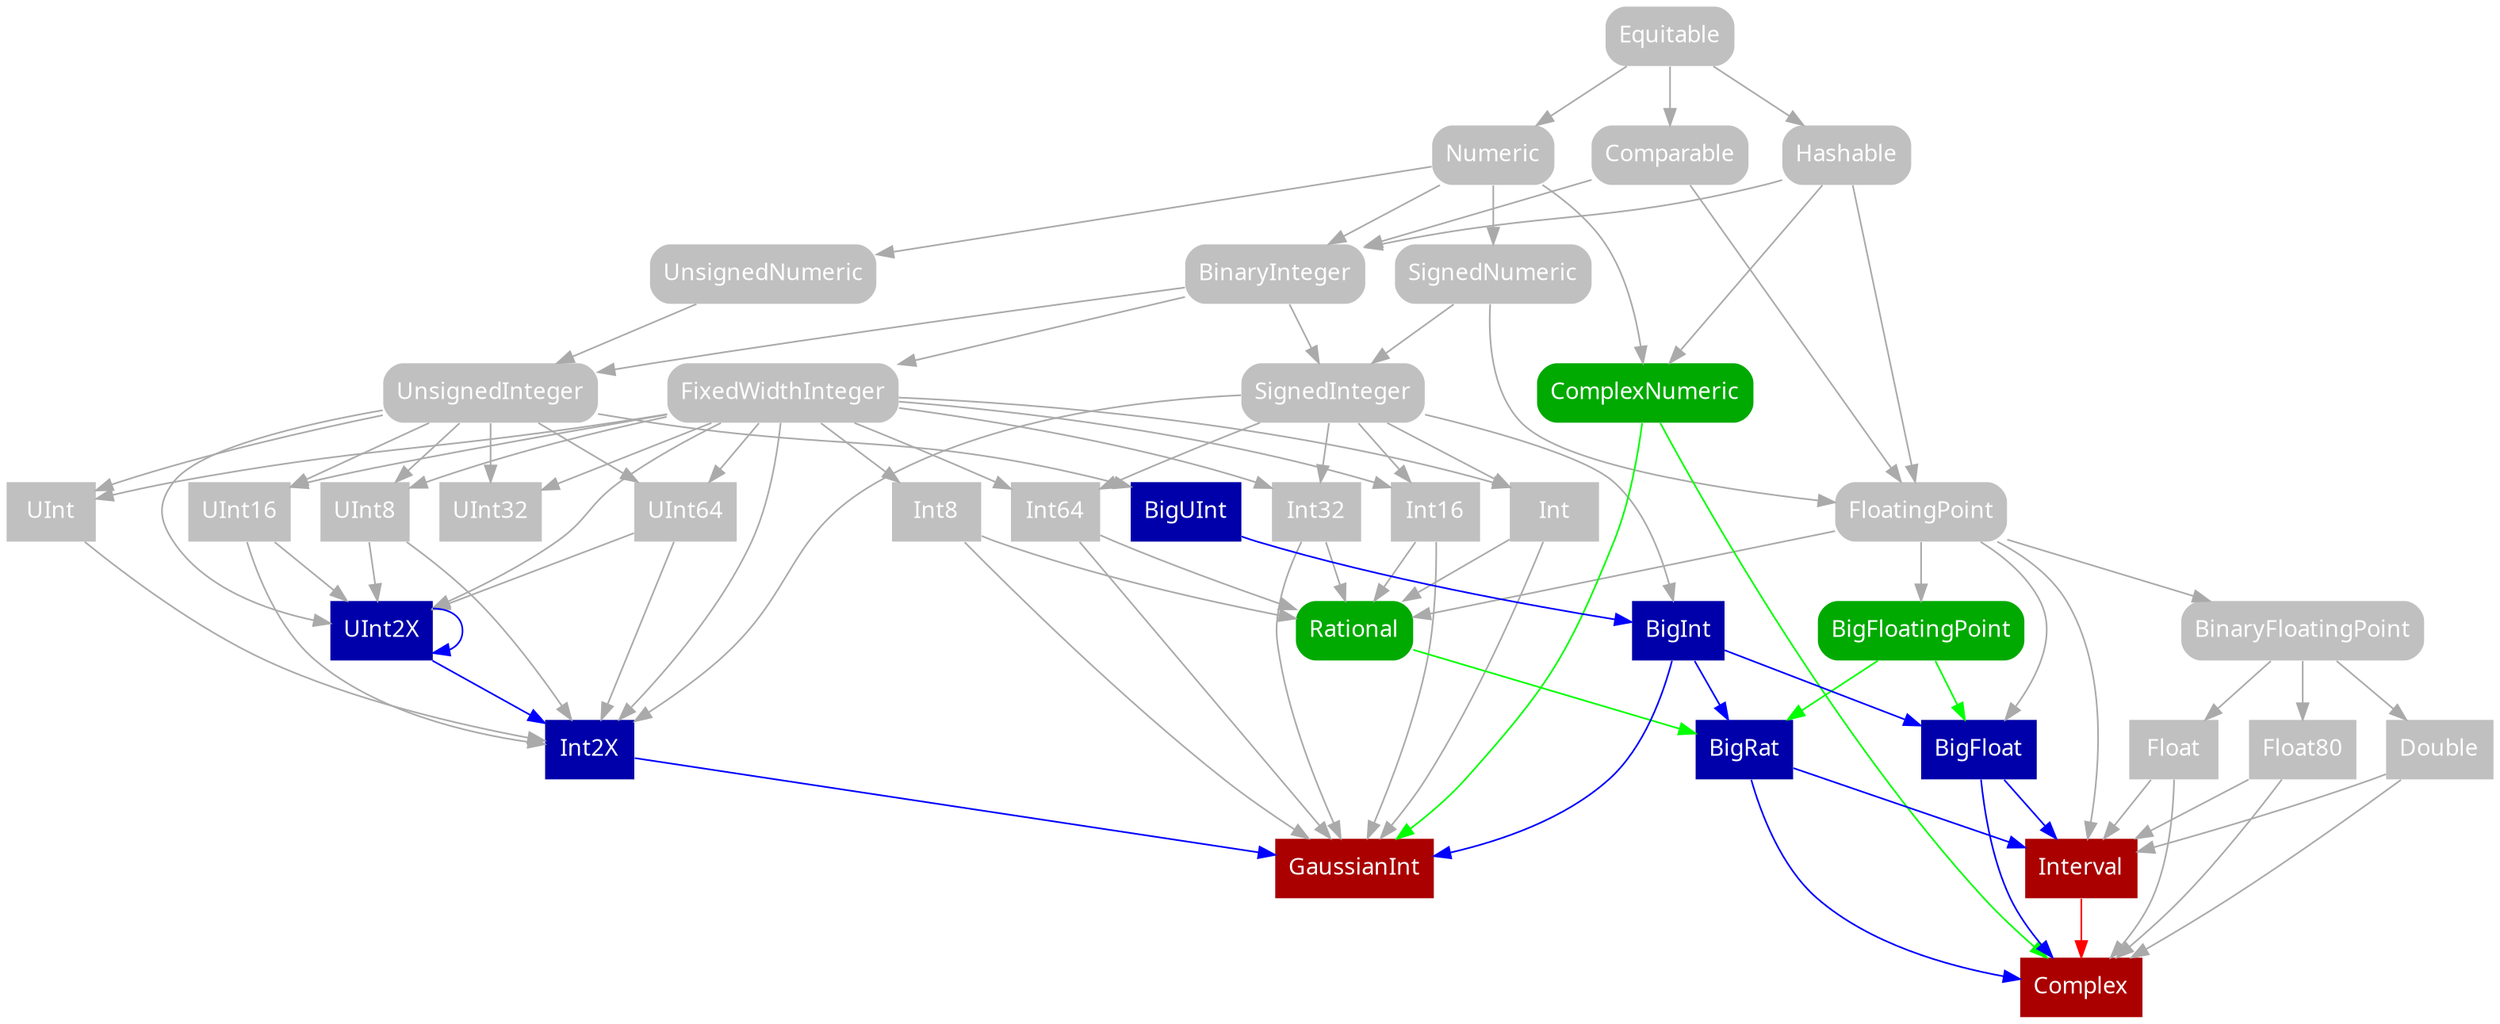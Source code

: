 digraph typetree {
  node [
    shape = box
    style = "filled, rounded"
    peripheries = 0
    fontname = "San Francisco"
    fontcolor = white
    fillcolor = "#aaaaaa"
  ]
  edge [
     color = "#aaaaaa"
  ]
  node [ fillcolor = gray style = "filled, rounded"]
  Equitable Hashable Comparable
  Numeric BinaryInteger FixedWidthInteger
  SignedNumeric SignedInteger UnsignedNumeric UnsignedInteger
  FloatingPoint BinaryFloatingPoint
  node [ fillcolor = gray style = "filled"]
  Int64 Int32 Int16 Int8 Int UInt64 UInt32 UInt16 UInt8 UInt
  Double Float Float80
  node [ fillcolor = "#00aa00" style = "filled, rounded"]
  Rational ComplexNumeric BigFloatingPoint
  node [ fillcolor = "#0000aa" style="filled"]
  BigUInt BigInt BigFloat BigRat Int2X UInt2X
  node [ fillcolor = "#aa0000" style="filled"]
  GaussianInt Complex Rational Interval

  BigFloat -> Complex [ color = blue ]
  BigFloat -> Interval[ color = blue ]
  BigFloatingPoint -> BigFloat [ color = green ]
  BigFloatingPoint -> BigRat [ color = green ]
  BigInt -> BigFloat [ color = blue ]
  BigInt -> BigRat [ color = blue ]
  BigInt -> GaussianInt [ color = blue ]
  BigRat -> Complex [ color = blue ]
  BigRat -> Interval [ color = blue ]
  BigUInt -> BigInt [ color = blue ]
  BinaryFloatingPoint -> Double
  BinaryFloatingPoint -> Float
  BinaryFloatingPoint -> Float80
  BinaryInteger -> FixedWidthInteger
  BinaryInteger -> SignedInteger
  BinaryInteger -> UnsignedInteger
  Comparable -> BinaryInteger
  Comparable -> FloatingPoint
  ComplexNumeric -> Complex [ color = green ]
  ComplexNumeric -> GaussianInt [ color = green ]
  Double -> Complex
  Double -> Interval
  Equitable -> Comparable
  Equitable -> Hashable
  Equitable -> Numeric
  FixedWidthInteger -> Int
  FixedWidthInteger -> Int16
  FixedWidthInteger -> Int2X
  FixedWidthInteger -> Int32
  FixedWidthInteger -> Int64
  FixedWidthInteger -> Int8
  FixedWidthInteger -> UInt
  FixedWidthInteger -> UInt16
  FixedWidthInteger -> UInt2X
  FixedWidthInteger -> UInt32
  FixedWidthInteger -> UInt64
  FixedWidthInteger -> UInt8
  Float -> Complex
  Float -> Interval
  Float80 -> Complex
  Float80 -> Interval
  FloatingPoint -> BigFloat
  FloatingPoint -> BigFloatingPoint
  FloatingPoint -> BinaryFloatingPoint
  FloatingPoint -> Interval
  FloatingPoint -> Rational
  Hashable -> BinaryInteger
  Hashable -> FloatingPoint
  Hashable -> ComplexNumeric
  Int -> GaussianInt
  Int -> Rational
  Int16 -> GaussianInt
  Int16 -> Rational
  Int2X -> GaussianInt [ color = blue ]
  Int32 -> GaussianInt
  Int32 -> Rational
  Int64 -> GaussianInt
  Int64 -> Rational
  Int8  -> Rational
  Int8 -> GaussianInt
  Interval -> Complex [ color = red ]
  Numeric -> BinaryInteger
  Numeric -> ComplexNumeric
  Numeric -> SignedNumeric
  Numeric -> UnsignedNumeric
  Rational -> BigRat [ color = green ]
  SignedInteger -> BigInt
  SignedInteger -> Int
  SignedInteger -> Int16
  SignedInteger -> Int2X
  SignedInteger -> Int32
  SignedInteger -> Int64
  SignedNumeric -> FloatingPoint
  SignedNumeric -> SignedInteger
  UInt   -> Int2X
  UInt16 -> Int2X
  UInt16 -> UInt2X
  UInt2X -> Int2X [ color = blue ]
  UInt2X -> UInt2X [ color = blue ]
  UInt64 -> Int2X
  UInt64 -> UInt2X
  UInt8  -> Int2X
  UInt8  -> UInt2X
  UnsignedInteger -> BigUInt
  UnsignedInteger -> UInt
  UnsignedInteger -> UInt16
  UnsignedInteger -> UInt2X
  UnsignedInteger -> UInt32
  UnsignedInteger -> UInt64
  UnsignedInteger -> UInt8
  UnsignedNumeric -> UnsignedInteger
}
